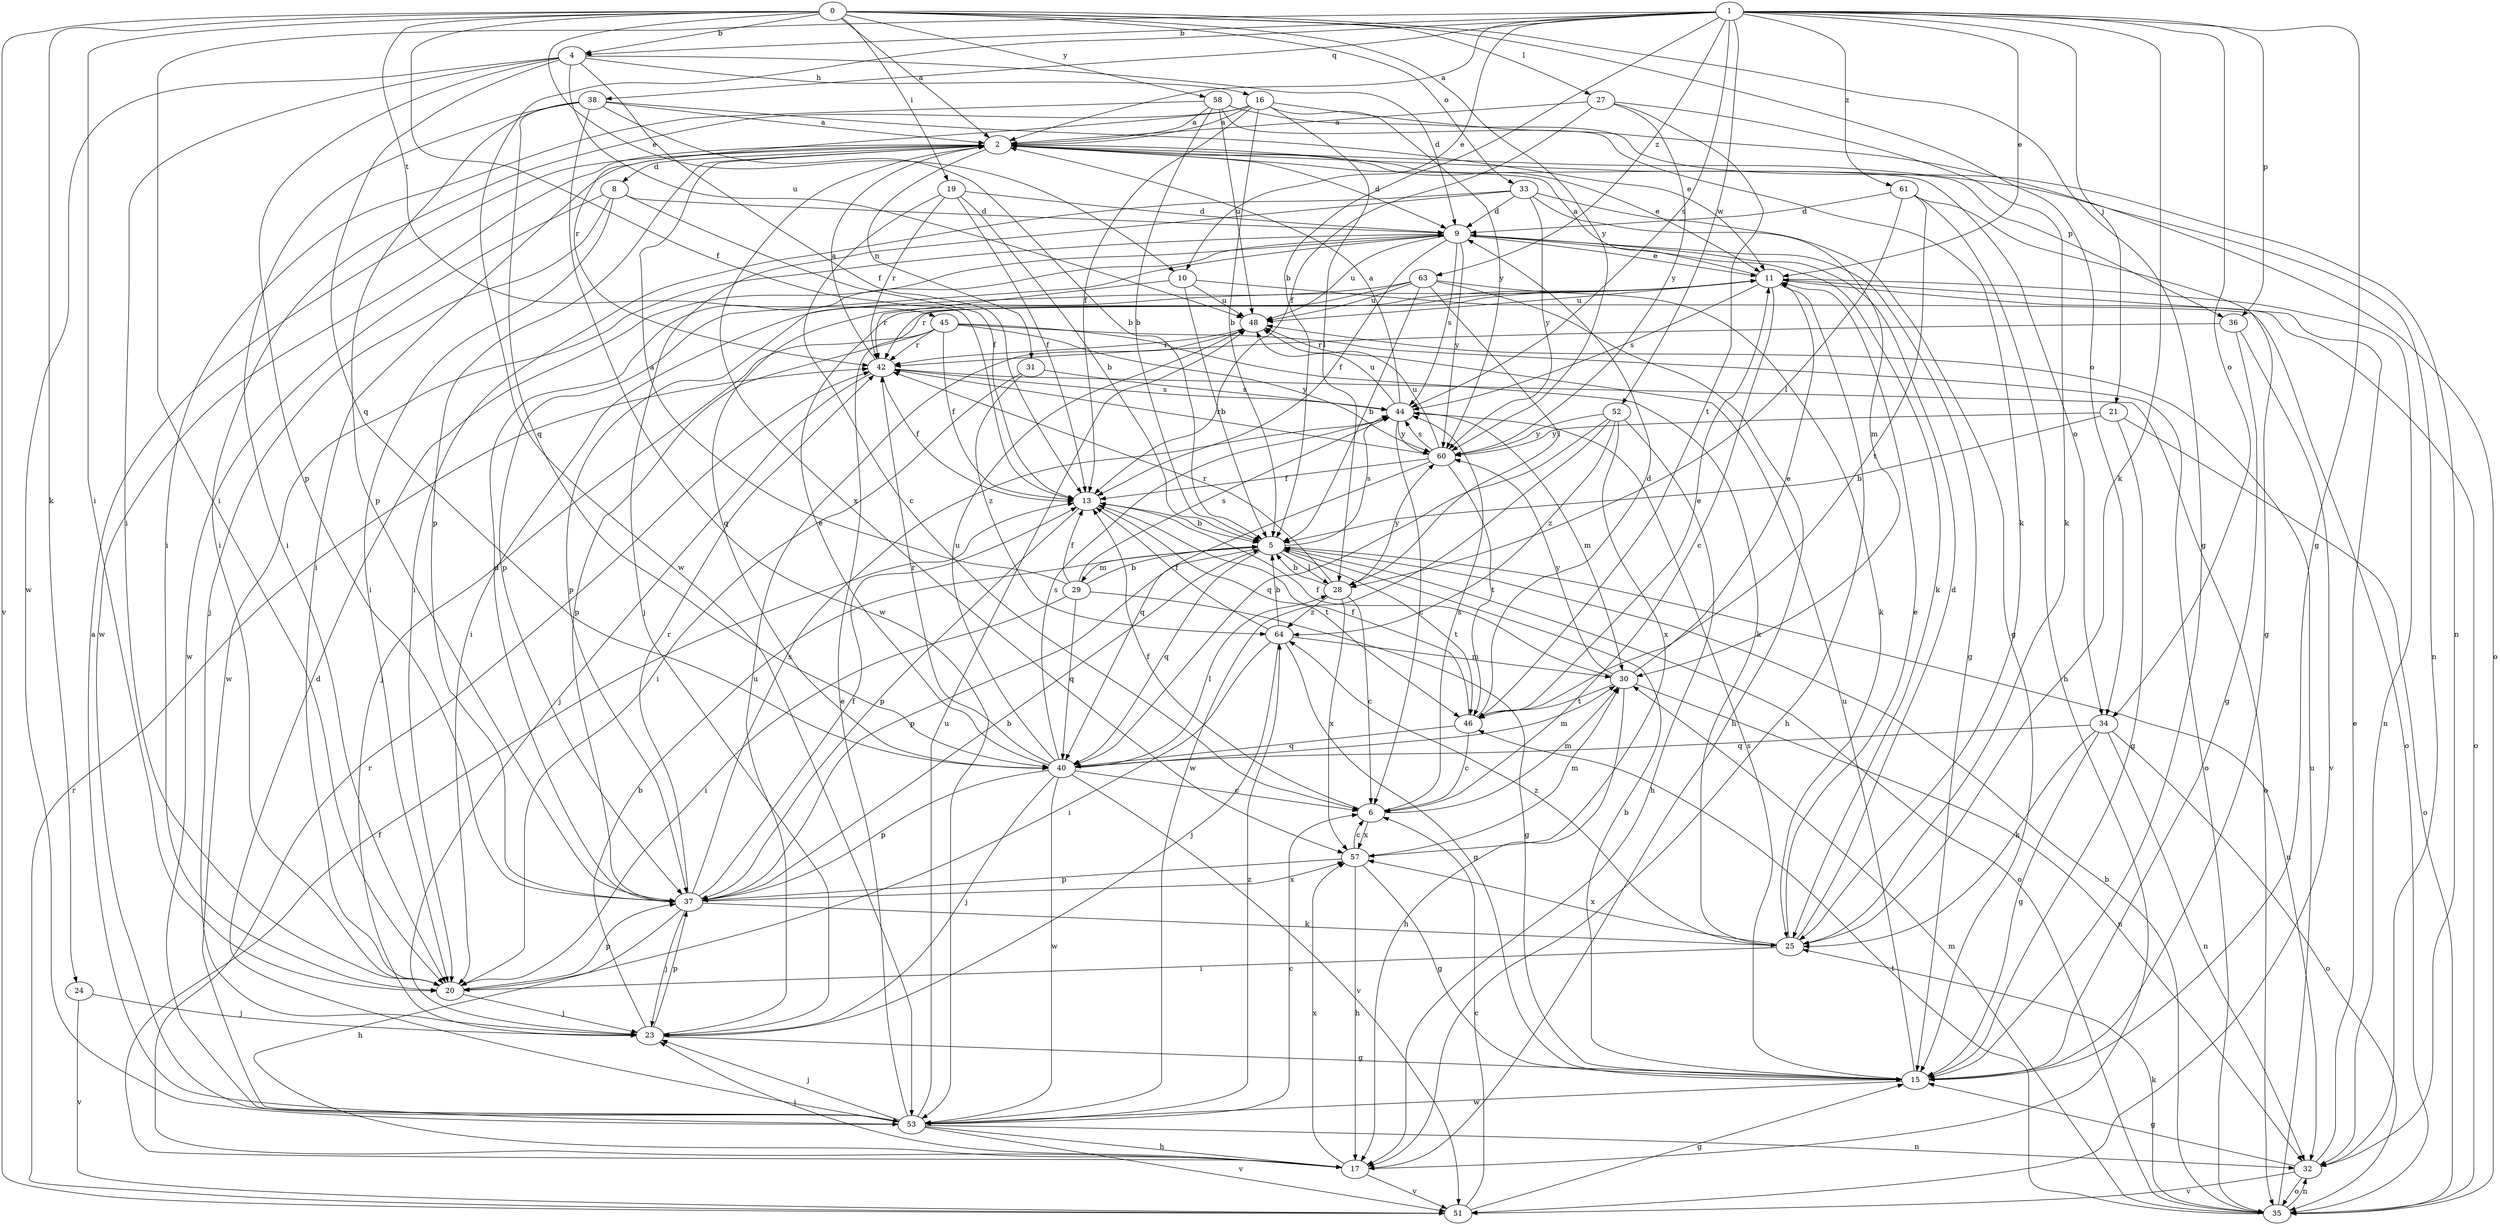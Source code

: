 strict digraph  {
0;
1;
2;
4;
5;
6;
8;
9;
10;
11;
13;
15;
16;
17;
19;
20;
21;
23;
24;
25;
27;
28;
29;
30;
31;
32;
33;
34;
35;
36;
37;
38;
40;
42;
44;
45;
46;
48;
51;
52;
53;
57;
58;
60;
61;
63;
64;
0 -> 2  [label=a];
0 -> 4  [label=b];
0 -> 10  [label=e];
0 -> 13  [label=f];
0 -> 15  [label=g];
0 -> 19  [label=i];
0 -> 20  [label=i];
0 -> 24  [label=k];
0 -> 27  [label=l];
0 -> 33  [label=o];
0 -> 34  [label=o];
0 -> 45  [label=t];
0 -> 51  [label=v];
0 -> 58  [label=y];
0 -> 60  [label=y];
1 -> 2  [label=a];
1 -> 4  [label=b];
1 -> 5  [label=b];
1 -> 10  [label=e];
1 -> 11  [label=e];
1 -> 15  [label=g];
1 -> 20  [label=i];
1 -> 21  [label=j];
1 -> 25  [label=k];
1 -> 34  [label=o];
1 -> 36  [label=p];
1 -> 38  [label=q];
1 -> 44  [label=s];
1 -> 52  [label=w];
1 -> 53  [label=w];
1 -> 61  [label=z];
1 -> 63  [label=z];
2 -> 8  [label=d];
2 -> 9  [label=d];
2 -> 11  [label=e];
2 -> 20  [label=i];
2 -> 31  [label=n];
2 -> 32  [label=n];
2 -> 34  [label=o];
2 -> 36  [label=p];
2 -> 37  [label=p];
2 -> 53  [label=w];
2 -> 57  [label=x];
4 -> 9  [label=d];
4 -> 13  [label=f];
4 -> 16  [label=h];
4 -> 20  [label=i];
4 -> 37  [label=p];
4 -> 40  [label=q];
4 -> 48  [label=u];
4 -> 53  [label=w];
5 -> 28  [label=l];
5 -> 29  [label=m];
5 -> 32  [label=n];
5 -> 35  [label=o];
5 -> 37  [label=p];
5 -> 40  [label=q];
5 -> 44  [label=s];
5 -> 46  [label=t];
6 -> 13  [label=f];
6 -> 30  [label=m];
6 -> 44  [label=s];
6 -> 57  [label=x];
8 -> 9  [label=d];
8 -> 13  [label=f];
8 -> 20  [label=i];
8 -> 23  [label=j];
8 -> 53  [label=w];
9 -> 11  [label=e];
9 -> 13  [label=f];
9 -> 15  [label=g];
9 -> 25  [label=k];
9 -> 37  [label=p];
9 -> 44  [label=s];
9 -> 48  [label=u];
9 -> 53  [label=w];
9 -> 60  [label=y];
10 -> 5  [label=b];
10 -> 35  [label=o];
10 -> 42  [label=r];
10 -> 48  [label=u];
11 -> 2  [label=a];
11 -> 6  [label=c];
11 -> 17  [label=h];
11 -> 20  [label=i];
11 -> 32  [label=n];
11 -> 35  [label=o];
11 -> 40  [label=q];
11 -> 44  [label=s];
11 -> 48  [label=u];
13 -> 5  [label=b];
13 -> 37  [label=p];
13 -> 46  [label=t];
15 -> 5  [label=b];
15 -> 44  [label=s];
15 -> 48  [label=u];
15 -> 53  [label=w];
16 -> 2  [label=a];
16 -> 5  [label=b];
16 -> 13  [label=f];
16 -> 20  [label=i];
16 -> 28  [label=l];
16 -> 35  [label=o];
16 -> 42  [label=r];
16 -> 60  [label=y];
17 -> 13  [label=f];
17 -> 23  [label=j];
17 -> 42  [label=r];
17 -> 51  [label=v];
17 -> 57  [label=x];
19 -> 5  [label=b];
19 -> 6  [label=c];
19 -> 9  [label=d];
19 -> 13  [label=f];
19 -> 42  [label=r];
20 -> 23  [label=j];
20 -> 37  [label=p];
21 -> 5  [label=b];
21 -> 15  [label=g];
21 -> 35  [label=o];
21 -> 60  [label=y];
23 -> 5  [label=b];
23 -> 15  [label=g];
23 -> 37  [label=p];
23 -> 48  [label=u];
24 -> 23  [label=j];
24 -> 51  [label=v];
25 -> 9  [label=d];
25 -> 11  [label=e];
25 -> 20  [label=i];
25 -> 57  [label=x];
25 -> 64  [label=z];
27 -> 2  [label=a];
27 -> 13  [label=f];
27 -> 25  [label=k];
27 -> 46  [label=t];
27 -> 60  [label=y];
28 -> 5  [label=b];
28 -> 6  [label=c];
28 -> 42  [label=r];
28 -> 57  [label=x];
28 -> 60  [label=y];
28 -> 64  [label=z];
29 -> 2  [label=a];
29 -> 5  [label=b];
29 -> 13  [label=f];
29 -> 15  [label=g];
29 -> 20  [label=i];
29 -> 40  [label=q];
29 -> 44  [label=s];
30 -> 11  [label=e];
30 -> 13  [label=f];
30 -> 17  [label=h];
30 -> 32  [label=n];
30 -> 46  [label=t];
30 -> 60  [label=y];
31 -> 20  [label=i];
31 -> 44  [label=s];
31 -> 64  [label=z];
32 -> 11  [label=e];
32 -> 15  [label=g];
32 -> 35  [label=o];
32 -> 51  [label=v];
33 -> 9  [label=d];
33 -> 15  [label=g];
33 -> 20  [label=i];
33 -> 23  [label=j];
33 -> 30  [label=m];
33 -> 60  [label=y];
34 -> 15  [label=g];
34 -> 25  [label=k];
34 -> 32  [label=n];
34 -> 35  [label=o];
34 -> 40  [label=q];
35 -> 5  [label=b];
35 -> 25  [label=k];
35 -> 30  [label=m];
35 -> 32  [label=n];
35 -> 46  [label=t];
35 -> 48  [label=u];
36 -> 15  [label=g];
36 -> 42  [label=r];
36 -> 51  [label=v];
37 -> 5  [label=b];
37 -> 9  [label=d];
37 -> 13  [label=f];
37 -> 17  [label=h];
37 -> 23  [label=j];
37 -> 25  [label=k];
37 -> 42  [label=r];
37 -> 44  [label=s];
37 -> 57  [label=x];
38 -> 2  [label=a];
38 -> 5  [label=b];
38 -> 11  [label=e];
38 -> 20  [label=i];
38 -> 37  [label=p];
38 -> 40  [label=q];
38 -> 53  [label=w];
40 -> 6  [label=c];
40 -> 11  [label=e];
40 -> 23  [label=j];
40 -> 28  [label=l];
40 -> 30  [label=m];
40 -> 37  [label=p];
40 -> 42  [label=r];
40 -> 44  [label=s];
40 -> 48  [label=u];
40 -> 51  [label=v];
40 -> 53  [label=w];
42 -> 2  [label=a];
42 -> 13  [label=f];
42 -> 23  [label=j];
42 -> 35  [label=o];
42 -> 44  [label=s];
44 -> 2  [label=a];
44 -> 6  [label=c];
44 -> 30  [label=m];
44 -> 48  [label=u];
44 -> 60  [label=y];
45 -> 13  [label=f];
45 -> 23  [label=j];
45 -> 25  [label=k];
45 -> 35  [label=o];
45 -> 37  [label=p];
45 -> 42  [label=r];
45 -> 60  [label=y];
46 -> 6  [label=c];
46 -> 9  [label=d];
46 -> 11  [label=e];
46 -> 13  [label=f];
46 -> 40  [label=q];
48 -> 42  [label=r];
51 -> 6  [label=c];
51 -> 15  [label=g];
51 -> 42  [label=r];
52 -> 17  [label=h];
52 -> 40  [label=q];
52 -> 53  [label=w];
52 -> 57  [label=x];
52 -> 60  [label=y];
52 -> 64  [label=z];
53 -> 2  [label=a];
53 -> 6  [label=c];
53 -> 9  [label=d];
53 -> 11  [label=e];
53 -> 17  [label=h];
53 -> 23  [label=j];
53 -> 32  [label=n];
53 -> 48  [label=u];
53 -> 51  [label=v];
53 -> 64  [label=z];
57 -> 6  [label=c];
57 -> 15  [label=g];
57 -> 17  [label=h];
57 -> 30  [label=m];
57 -> 37  [label=p];
58 -> 2  [label=a];
58 -> 5  [label=b];
58 -> 20  [label=i];
58 -> 25  [label=k];
58 -> 32  [label=n];
58 -> 48  [label=u];
60 -> 13  [label=f];
60 -> 40  [label=q];
60 -> 42  [label=r];
60 -> 44  [label=s];
60 -> 46  [label=t];
60 -> 48  [label=u];
61 -> 9  [label=d];
61 -> 15  [label=g];
61 -> 17  [label=h];
61 -> 28  [label=l];
61 -> 46  [label=t];
63 -> 5  [label=b];
63 -> 17  [label=h];
63 -> 25  [label=k];
63 -> 28  [label=l];
63 -> 37  [label=p];
63 -> 42  [label=r];
63 -> 48  [label=u];
64 -> 5  [label=b];
64 -> 13  [label=f];
64 -> 15  [label=g];
64 -> 20  [label=i];
64 -> 23  [label=j];
64 -> 30  [label=m];
}
